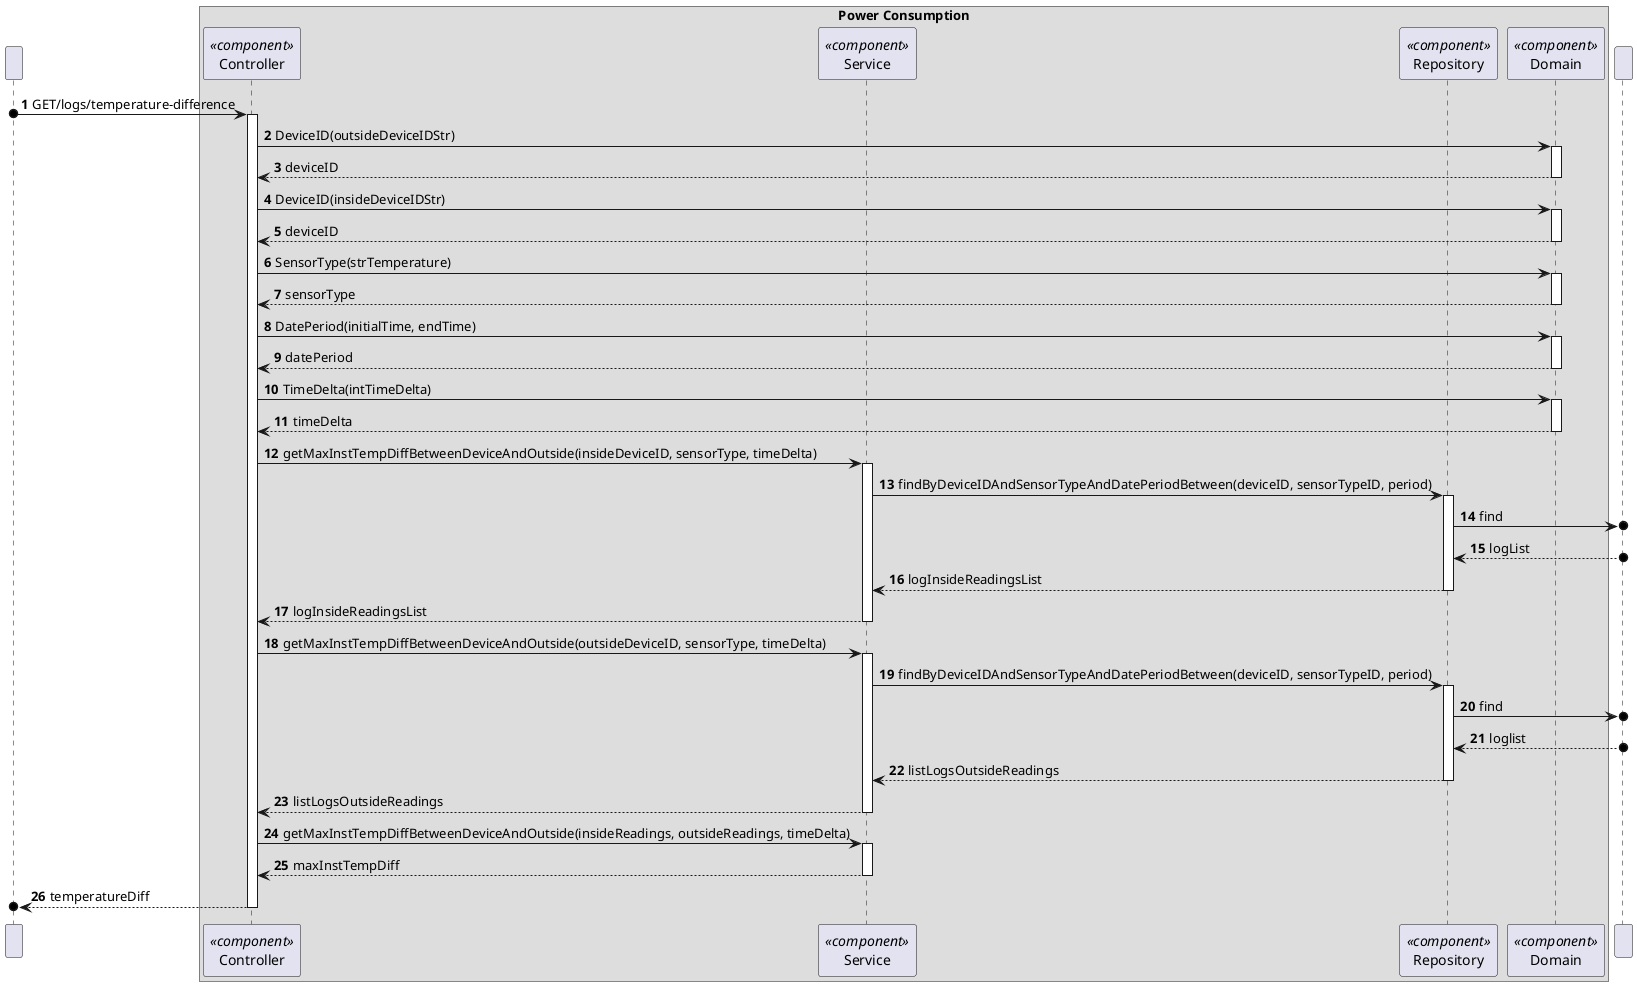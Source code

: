 @startuml
'https://plantuml.com/sequence-diagram

participant " " as User
box "Power Consumption"
participant Controller as "Controller"<<component>>
participant Service as "Service"<<component>>
participant Repository as "Repository"<<component>>
participant Domain as "Domain"<<component>>
end box

participant DataBase as " "

autonumber

User o-> Controller: GET/logs/temperature-difference

activate Controller

Controller -> Domain :DeviceID(outsideDeviceIDStr)
activate Domain

Domain --> Controller : deviceID
deactivate Domain

Controller -> Domain: DeviceID(insideDeviceIDStr)
activate Domain

Domain --> Controller : deviceID
deactivate Domain

Controller -> Domain: SensorType(strTemperature)
activate Domain

Domain --> Controller : sensorType
deactivate Domain

Controller -> Domain: DatePeriod(initialTime, endTime)
activate Domain

Domain --> Controller : datePeriod
deactivate Domain

Controller -> Domain: TimeDelta(intTimeDelta)
activate Domain

Domain --> Controller : timeDelta
deactivate Domain

Controller -> Service: getMaxInstTempDiffBetweenDeviceAndOutside(insideDeviceID, sensorType, timeDelta)
activate Service

Service -> Repository: findByDeviceIDAndSensorTypeAndDatePeriodBetween(deviceID, sensorTypeID, period)

activate Repository

Repository ->o DataBase: find


DataBase o--> Repository: logList

Repository --> Service: logInsideReadingsList
deactivate Repository

Service --> Controller: logInsideReadingsList
deactivate Service

Controller -> Service: getMaxInstTempDiffBetweenDeviceAndOutside(outsideDeviceID, sensorType, timeDelta)
activate Service

Service -> Repository: findByDeviceIDAndSensorTypeAndDatePeriodBetween(deviceID, sensorTypeID, period)

activate Repository

Repository ->o DataBase: find

DataBase o--> Repository: loglist



Repository --> Service: listLogsOutsideReadings
deactivate Repository

Service --> Controller: listLogsOutsideReadings
deactivate Service

Controller -> Service: getMaxInstTempDiffBetweenDeviceAndOutside(insideReadings, outsideReadings, timeDelta)
activate Service

Service --> Controller: maxInstTempDiff
deactivate Service

Controller -->o User: temperatureDiff
deactivate Controller







@enduml